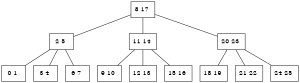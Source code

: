 graph bdrzewo{
size = "2,20"0 [shape=box, label="8 17 "]
0 -- 1 ;
1 [shape=box, label="2 5 "]
1 -- 2 ;
2 [shape=box, label="0 1 "]
1 -- 3 ;
3 [shape=box, label="3 4 "]
1 -- 4 ;
4 [shape=box, label="6 7 "]
0 -- 5 ;
5 [shape=box, label="11 14 "]
5 -- 6 ;
6 [shape=box, label="9 10 "]
5 -- 7 ;
7 [shape=box, label="12 13 "]
5 -- 8 ;
8 [shape=box, label="15 16 "]
0 -- 9 ;
9 [shape=box, label="20 23 "]
9 -- 10 ;
10 [shape=box, label="18 19 "]
9 -- 11 ;
11 [shape=box, label="21 22 "]
9 -- 12 ;
12 [shape=box, label="24 25 "]
}
